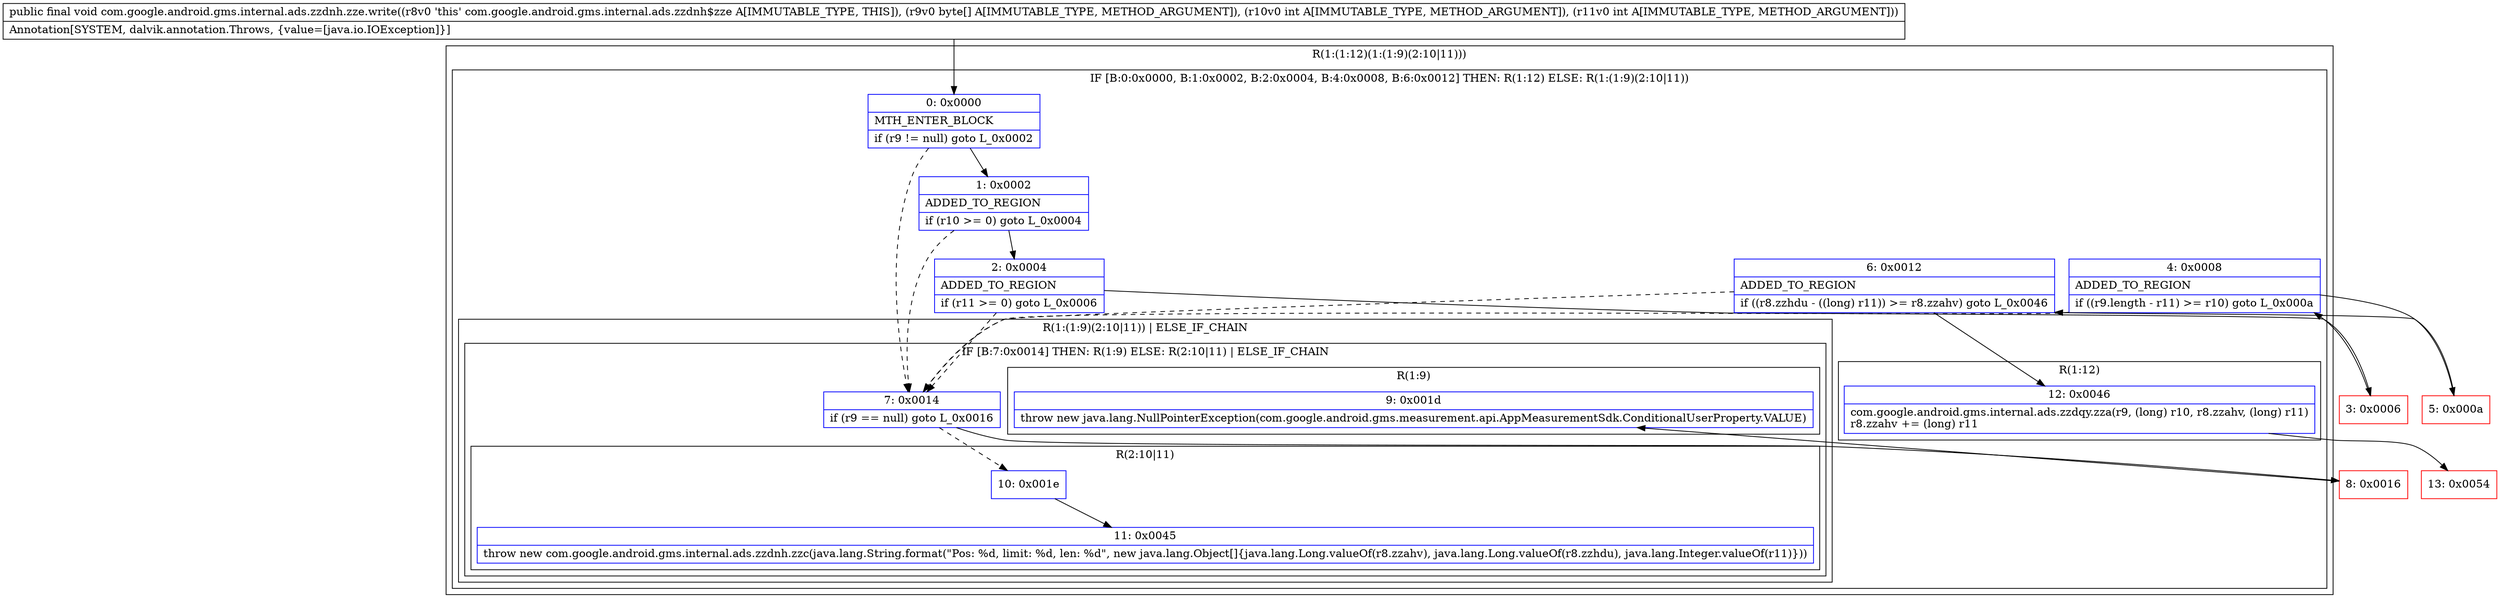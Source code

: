 digraph "CFG forcom.google.android.gms.internal.ads.zzdnh.zze.write([BII)V" {
subgraph cluster_Region_925309178 {
label = "R(1:(1:12)(1:(1:9)(2:10|11)))";
node [shape=record,color=blue];
subgraph cluster_IfRegion_610907807 {
label = "IF [B:0:0x0000, B:1:0x0002, B:2:0x0004, B:4:0x0008, B:6:0x0012] THEN: R(1:12) ELSE: R(1:(1:9)(2:10|11))";
node [shape=record,color=blue];
Node_0 [shape=record,label="{0\:\ 0x0000|MTH_ENTER_BLOCK\l|if (r9 != null) goto L_0x0002\l}"];
Node_1 [shape=record,label="{1\:\ 0x0002|ADDED_TO_REGION\l|if (r10 \>= 0) goto L_0x0004\l}"];
Node_2 [shape=record,label="{2\:\ 0x0004|ADDED_TO_REGION\l|if (r11 \>= 0) goto L_0x0006\l}"];
Node_4 [shape=record,label="{4\:\ 0x0008|ADDED_TO_REGION\l|if ((r9.length \- r11) \>= r10) goto L_0x000a\l}"];
Node_6 [shape=record,label="{6\:\ 0x0012|ADDED_TO_REGION\l|if ((r8.zzhdu \- ((long) r11)) \>= r8.zzahv) goto L_0x0046\l}"];
subgraph cluster_Region_2012524133 {
label = "R(1:12)";
node [shape=record,color=blue];
Node_12 [shape=record,label="{12\:\ 0x0046|com.google.android.gms.internal.ads.zzdqy.zza(r9, (long) r10, r8.zzahv, (long) r11)\lr8.zzahv += (long) r11\l}"];
}
subgraph cluster_Region_1983812156 {
label = "R(1:(1:9)(2:10|11)) | ELSE_IF_CHAIN\l";
node [shape=record,color=blue];
subgraph cluster_IfRegion_2035393737 {
label = "IF [B:7:0x0014] THEN: R(1:9) ELSE: R(2:10|11) | ELSE_IF_CHAIN\l";
node [shape=record,color=blue];
Node_7 [shape=record,label="{7\:\ 0x0014|if (r9 == null) goto L_0x0016\l}"];
subgraph cluster_Region_283457586 {
label = "R(1:9)";
node [shape=record,color=blue];
Node_9 [shape=record,label="{9\:\ 0x001d|throw new java.lang.NullPointerException(com.google.android.gms.measurement.api.AppMeasurementSdk.ConditionalUserProperty.VALUE)\l}"];
}
subgraph cluster_Region_1118845901 {
label = "R(2:10|11)";
node [shape=record,color=blue];
Node_10 [shape=record,label="{10\:\ 0x001e}"];
Node_11 [shape=record,label="{11\:\ 0x0045|throw new com.google.android.gms.internal.ads.zzdnh.zzc(java.lang.String.format(\"Pos: %d, limit: %d, len: %d\", new java.lang.Object[]\{java.lang.Long.valueOf(r8.zzahv), java.lang.Long.valueOf(r8.zzhdu), java.lang.Integer.valueOf(r11)\}))\l}"];
}
}
}
}
}
Node_3 [shape=record,color=red,label="{3\:\ 0x0006}"];
Node_5 [shape=record,color=red,label="{5\:\ 0x000a}"];
Node_8 [shape=record,color=red,label="{8\:\ 0x0016}"];
Node_13 [shape=record,color=red,label="{13\:\ 0x0054}"];
MethodNode[shape=record,label="{public final void com.google.android.gms.internal.ads.zzdnh.zze.write((r8v0 'this' com.google.android.gms.internal.ads.zzdnh$zze A[IMMUTABLE_TYPE, THIS]), (r9v0 byte[] A[IMMUTABLE_TYPE, METHOD_ARGUMENT]), (r10v0 int A[IMMUTABLE_TYPE, METHOD_ARGUMENT]), (r11v0 int A[IMMUTABLE_TYPE, METHOD_ARGUMENT]))  | Annotation[SYSTEM, dalvik.annotation.Throws, \{value=[java.io.IOException]\}]\l}"];
MethodNode -> Node_0;
Node_0 -> Node_1;
Node_0 -> Node_7[style=dashed];
Node_1 -> Node_2;
Node_1 -> Node_7[style=dashed];
Node_2 -> Node_3;
Node_2 -> Node_7[style=dashed];
Node_4 -> Node_5;
Node_4 -> Node_7[style=dashed];
Node_6 -> Node_7[style=dashed];
Node_6 -> Node_12;
Node_12 -> Node_13;
Node_7 -> Node_8;
Node_7 -> Node_10[style=dashed];
Node_10 -> Node_11;
Node_3 -> Node_4;
Node_5 -> Node_6;
Node_8 -> Node_9;
}

